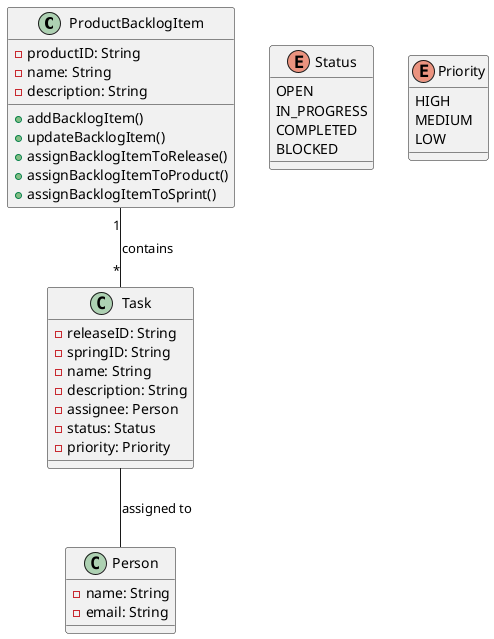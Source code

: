 @startuml
class ProductBacklogItem {
  - productID: String
  - name: String
  - description: String
  + addBacklogItem()
  + updateBacklogItem()
  + assignBacklogItemToRelease()
  + assignBacklogItemToProduct()
  + assignBacklogItemToSprint()
}

class Task {
  - releaseID: String
  - springID: String
  - name: String
  - description: String
  - assignee: Person
  - status: Status
  - priority: Priority
}

class Person {
  - name: String
  - email: String
}

enum Status {
  OPEN
  IN_PROGRESS
  COMPLETED
  BLOCKED
}

enum Priority {
  HIGH
  MEDIUM
  LOW
}

ProductBacklogItem "1" -- "*" Task : contains
Task -- Person : assigned to
@enduml